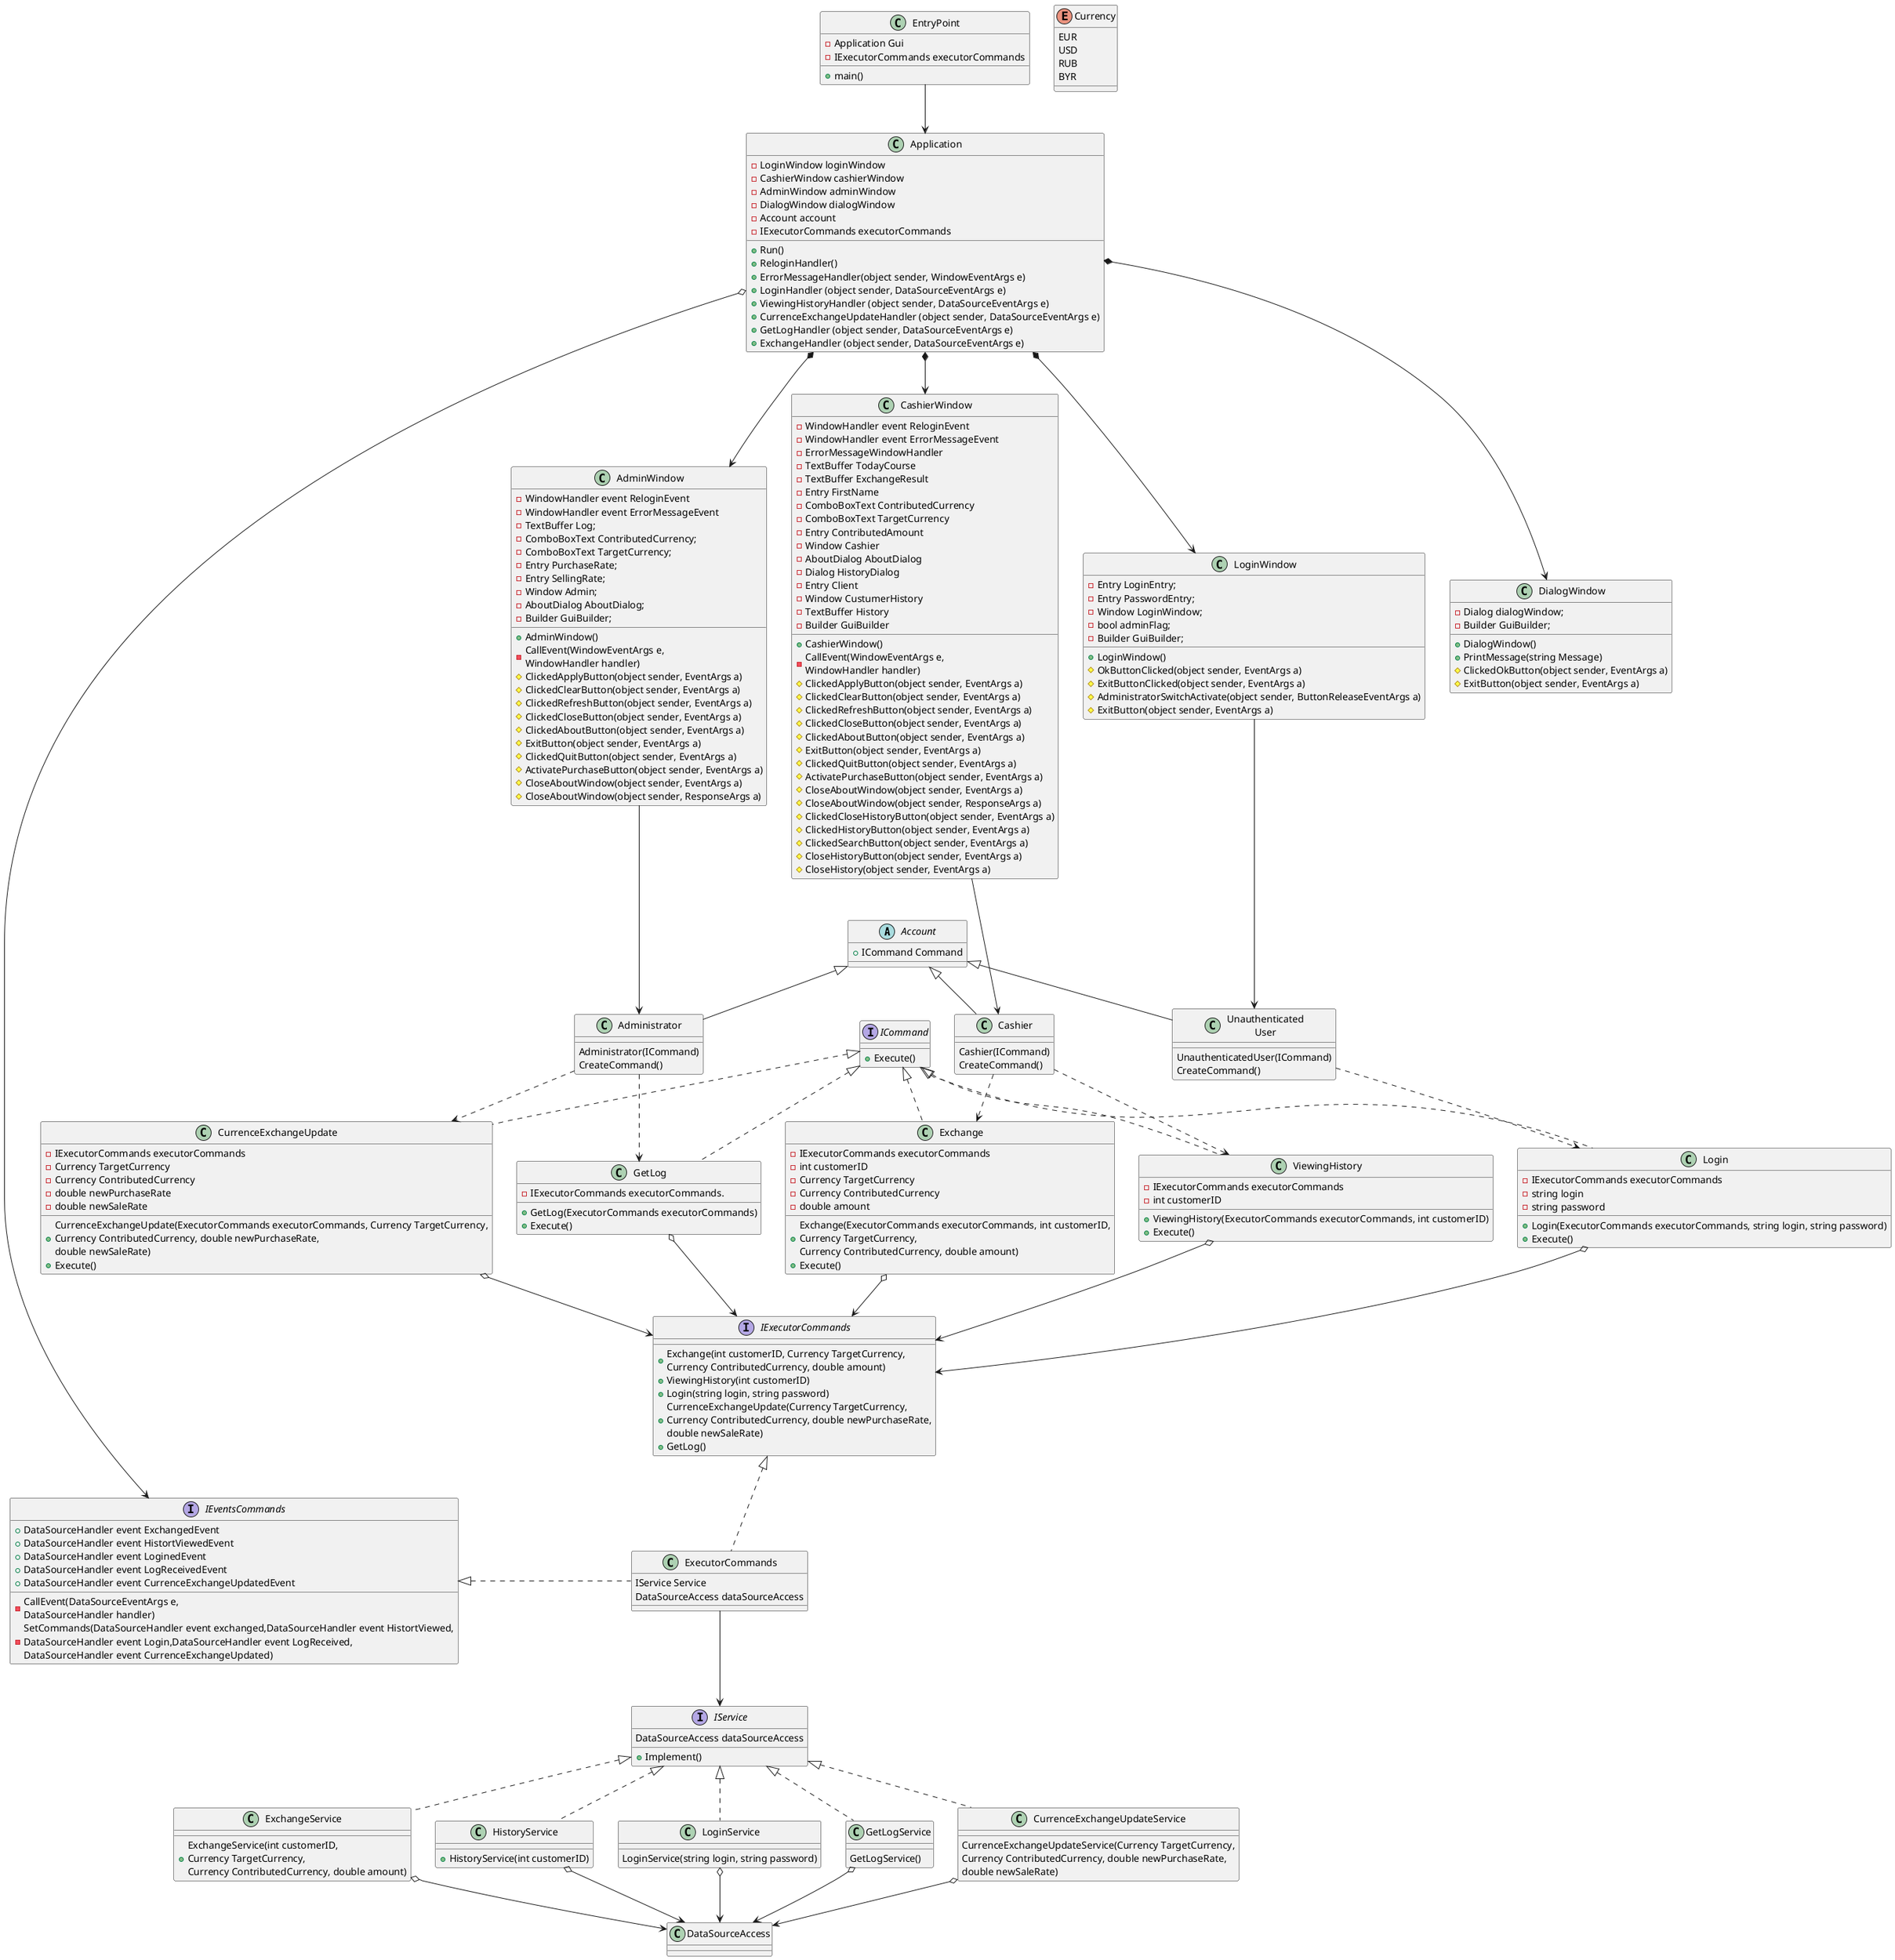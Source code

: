 @startuml
abstract class Account
class Unauthenticated\nUser
class Cashier
class Administrator
class Exchange
class ViewingHistory
class Login
class CurrenceExchangeUpdate
class GetLog
class ExecutorCommands
class EntryPoint
class Application
class LoginWindow
class CashierWindow
class AdminWindow
class DialogWindow
class ExchangeService
class HistoryService
class LoginService
class GetLogService
class CurrenceExchangeUpdateService
class DataSourceAccess
interface ICommand
interface IService
interface IExecutorCommands
interface IEventsCommands

enum Currency 
{
    EUR
    USD
    RUB
    BYR
}

class EntryPoint
{
    -Application Gui
    -IExecutorCommands executorCommands
    
    +main()
}

interface ICommand
{
    +Execute()
}

class ViewingHistory
{
    -IExecutorCommands executorCommands
    -int customerID
    
    +ViewingHistory(ExecutorCommands executorCommands, int customerID)
    +Execute()
}

class Exchange
{
    -IExecutorCommands executorCommands
    -int customerID
    -Currency TargetCurrency
    -Currency ContributedCurrency
    -double amount
    
    +Exchange(ExecutorCommands executorCommands, int customerID,\nCurrency TargetCurrency,\nCurrency ContributedCurrency, double amount)
    +Execute()
}

class GetLog
{
    -IExecutorCommands executorCommands.
    
    +GetLog(ExecutorCommands executorCommands)
    +Execute()
}

class CurrenceExchangeUpdate
{
    -IExecutorCommands executorCommands
    -Currency TargetCurrency
    -Currency ContributedCurrency
    -double newPurchaseRate
    -double newSaleRate
    
    +CurrenceExchangeUpdate(ExecutorCommands executorCommands, Currency TargetCurrency,\nCurrency ContributedCurrency, double newPurchaseRate,\ndouble newSaleRate)
    +Execute()
}

class Login
{
    -IExecutorCommands executorCommands
    -string login
    -string password
    
    +Login(ExecutorCommands executorCommands, string login, string password)
    +Execute()
}

abstract class Account
{
    +ICommand Сommand
}

class Application
{
    -LoginWindow loginWindow
    -CashierWindow cashierWindow
    -AdminWindow adminWindow
    -DialogWindow dialogWindow
    -Account account
    -IExecutorCommands executorCommands
    
    +Run()
    +ReloginHandler()
    +ErrorMessageHandler(object sender, WindowEventArgs e)
    +LoginHandler (object sender, DataSourceEventArgs e)
    +ViewingHistoryHandler (object sender, DataSourceEventArgs e)
    +CurrenceExchangeUpdateHandler (object sender, DataSourceEventArgs e)
    +GetLogHandler (object sender, DataSourceEventArgs e)
    +ExchangeHandler (object sender, DataSourceEventArgs e)
}

class Unauthenticated\nUser
{
    UnauthenticatedUser(ICommand)
    CreateCommand()
}

class Cashier
{
    Cashier(ICommand)
    CreateCommand()
}

class Administrator
{
    Administrator(ICommand)
    CreateCommand()
}

class LoginWindow
{        
    -Entry LoginEntry;
    -Entry PasswordEntry;
    -Window LoginWindow;
    -bool adminFlag;
    -Builder GuiBuilder;
    
    +LoginWindow()
    #OkButtonClicked(object sender, EventArgs a)
    #ExitButtonClicked(object sender, EventArgs a)
    #AdministratorSwitchActivate(object sender, ButtonReleaseEventArgs a)
    #ExitButton(object sender, EventArgs a)
}

class CashierWindow
{
    -WindowHandler event ReloginEvent
    -WindowHandler event ErrorMessageEvent 
    -ErrorMessageWindowHandler
    -TextBuffer TodayCourse
    -TextBuffer ExchangeResult
    -Entry FirstName
    -ComboBoxText ContributedСurrency
    -ComboBoxText TargetCurrency
    -Entry ContributedAmount
    -Window Cashier
    -AboutDialog AboutDialog
    -Dialog HistoryDialog
    -Entry Client
    -Window CustumerHistory
    -TextBuffer History
    -Builder GuiBuilder
    
    +CashierWindow()
    -CallEvent(WindowEventArgs e,\nWindowHandler handler)
    #ClickedApplyButton(object sender, EventArgs a)
    #ClickedClearButton(object sender, EventArgs a)
    #ClickedRefreshButton(object sender, EventArgs a) 
    #ClickedCloseButton(object sender, EventArgs a)
    #ClickedAboutButton(object sender, EventArgs a)
    #ExitButton(object sender, EventArgs a)
    #ClickedQuitButton(object sender, EventArgs a)
    #ActivatePurchaseButton(object sender, EventArgs a)
    #CloseAboutWindow(object sender, EventArgs a)   
    #CloseAboutWindow(object sender, ResponseArgs a)   
    #ClickedCloseHistoryButton(object sender, EventArgs a)    
    #ClickedHistoryButton(object sender, EventArgs a)    
    #ClickedSearchButton(object sender, EventArgs a)    
    #CloseHistoryButton(object sender, EventArgs a)    
    #CloseHistory(object sender, EventArgs a)
}

class AdminWindow
{
    -WindowHandler event ReloginEvent
    -WindowHandler event ErrorMessageEvent 
    -TextBuffer Log;
    -ComboBoxText ContributedСurrency;
    -ComboBoxText TargetCurrency;
    -Entry PurchaseRate;
    -Entry SellingRate;
    -Window Admin;
    -AboutDialog AboutDialog;
    -Builder GuiBuilder;
            
    +AdminWindow()
    -CallEvent(WindowEventArgs e,\nWindowHandler handler)
    #ClickedApplyButton(object sender, EventArgs a)
    #ClickedClearButton(object sender, EventArgs a)
    #ClickedRefreshButton(object sender, EventArgs a)
    #ClickedCloseButton(object sender, EventArgs a)
    #ClickedAboutButton(object sender, EventArgs a)
    #ExitButton(object sender, EventArgs a)
    #ClickedQuitButton(object sender, EventArgs a)
    #ActivatePurchaseButton(object sender, EventArgs a)
    #CloseAboutWindow(object sender, EventArgs a)
    #CloseAboutWindow(object sender, ResponseArgs a)
}

interface IService
{
    DataSourceAccess dataSourceAccess
    
    +Implement()
}

class ExecutorCommands
{
    IService Service
    DataSourceAccess dataSourceAccess
}

interface IExecutorCommands
{
    +Exchange(int customerID, Currency TargetCurrency,\nCurrency ContributedCurrency, double amount)
    +ViewingHistory(int customerID)
    +Login(string login, string password)
    +CurrenceExchangeUpdate(Currency TargetCurrency,\nCurrency ContributedCurrency, double newPurchaseRate,\ndouble newSaleRate)
    +GetLog()
}

interface IEventsCommands
{
    +DataSourceHandler event ExchangedEvent
    +DataSourceHandler event HistortViewedEvent
    +DataSourceHandler event LoginedEvent
    +DataSourceHandler event LogReceivedEvent
    +DataSourceHandler event CurrenceExchangeUpdatedEvent
    
    -CallEvent(DataSourceEventArgs e,\nDataSourceHandler handler)
    -SetCommands(DataSourceHandler event exchanged,DataSourceHandler event HistortViewed,\nDataSourceHandler event Login,DataSourceHandler event LogReceived,\nDataSourceHandler event CurrenceExchangeUpdated)
}

class DialogWindow
{
    -Dialog dialogWindow;
    -Builder GuiBuilder;
    
    +DialogWindow()
    +PrintMessage(string Message)
    #ClickedOkButton(object sender, EventArgs a)
    #ExitButton(object sender, EventArgs a)
}

class ExchangeService
{
    +ExchangeService(int customerID,\nCurrency TargetCurrency,\nCurrency ContributedCurrency, double amount)
}

class HistoryService
{
    +HistoryService(int customerID)
}

class LoginService
{
     LoginService(string login, string password)
}

class GetLogService
{
    GetLogService()
}

class CurrenceExchangeUpdateService
{
    CurrenceExchangeUpdateService(Currency TargetCurrency,\nCurrency ContributedCurrency, double newPurchaseRate,\ndouble newSaleRate)
}

IExecutorCommands <|.. ExecutorCommands
IEventsCommands <|. ExecutorCommands

ExecutorCommands --> IService

Unauthenticated\nUser ..> Login
Administrator ..> CurrenceExchangeUpdate
Administrator ..> GetLog
Cashier ..> Exchange
Cashier ..> ViewingHistory

IService <|.. ExchangeService
IService <|.. HistoryService
IService <|.. LoginService
IService <|.. GetLogService
IService <|.. CurrenceExchangeUpdateService

ExchangeService o--> DataSourceAccess
HistoryService o--> DataSourceAccess
LoginService o--> DataSourceAccess
GetLogService o--> DataSourceAccess
CurrenceExchangeUpdateService o--> DataSourceAccess

Account <|-- Unauthenticated\nUser
Account <|-- Cashier
Account <|-- Administrator

ICommand <|.. Login
ICommand <|.. CurrenceExchangeUpdate
ICommand <|.. GetLog
ICommand <|.. Exchange
ICommand <|.. ViewingHistory

Login o--> IExecutorCommands
CurrenceExchangeUpdate o--> IExecutorCommands
GetLog o--> IExecutorCommands
Exchange o--> IExecutorCommands
ViewingHistory o--> IExecutorCommands

EntryPoint --> Application
Application o-------> IEventsCommands
Application *--> LoginWindow 
Application *--> AdminWindow
Application *--> DialogWindow
Application *--> CashierWindow

CashierWindow ---> Cashier 
LoginWindow ---> Unauthenticated\nUser
AdminWindow ---> Administrator

@enduml